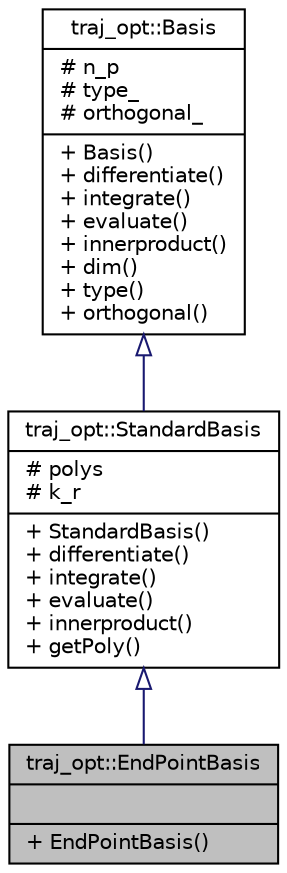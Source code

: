digraph "traj_opt::EndPointBasis"
{
 // LATEX_PDF_SIZE
  edge [fontname="Helvetica",fontsize="10",labelfontname="Helvetica",labelfontsize="10"];
  node [fontname="Helvetica",fontsize="10",shape=record];
  Node1 [label="{traj_opt::EndPointBasis\n||+ EndPointBasis()\l}",height=0.2,width=0.4,color="black", fillcolor="grey75", style="filled", fontcolor="black",tooltip=" "];
  Node2 -> Node1 [dir="back",color="midnightblue",fontsize="10",style="solid",arrowtail="onormal",fontname="Helvetica"];
  Node2 [label="{traj_opt::StandardBasis\n|# polys\l# k_r\l|+ StandardBasis()\l+ differentiate()\l+ integrate()\l+ evaluate()\l+ innerproduct()\l+ getPoly()\l}",height=0.2,width=0.4,color="black", fillcolor="white", style="filled",URL="$classtraj__opt_1_1StandardBasis.html",tooltip=" "];
  Node3 -> Node2 [dir="back",color="midnightblue",fontsize="10",style="solid",arrowtail="onormal",fontname="Helvetica"];
  Node3 [label="{traj_opt::Basis\n|# n_p\l# type_\l# orthogonal_\l|+ Basis()\l+ differentiate()\l+ integrate()\l+ evaluate()\l+ innerproduct()\l+ dim()\l+ type()\l+ orthogonal()\l}",height=0.2,width=0.4,color="black", fillcolor="white", style="filled",URL="$classtraj__opt_1_1Basis.html",tooltip=" "];
}
